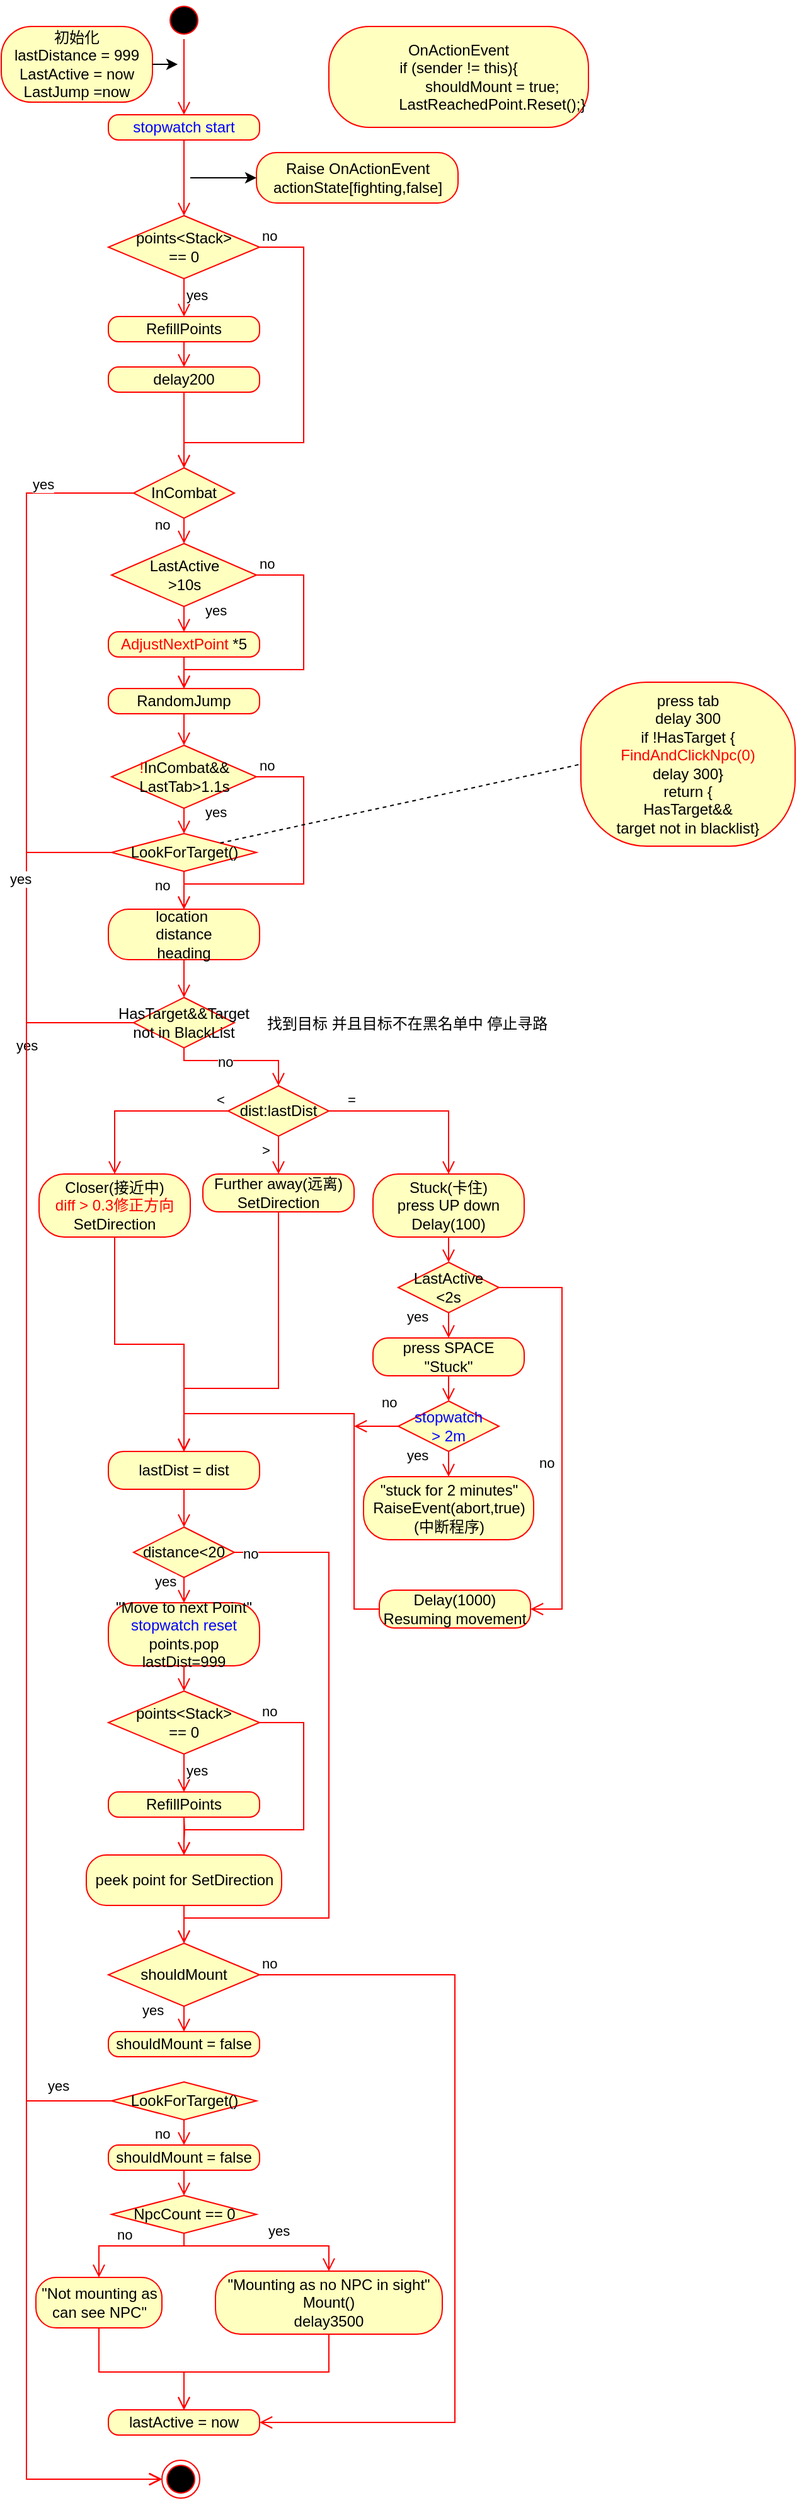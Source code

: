 <mxfile version="20.0.3" type="github">
  <diagram id="ruUxDeCmxzIVBXVWe9Fw" name="Page-1">
    <mxGraphModel dx="1422" dy="1931" grid="1" gridSize="10" guides="1" tooltips="1" connect="1" arrows="1" fold="1" page="1" pageScale="1" pageWidth="827" pageHeight="1169" math="0" shadow="0">
      <root>
        <mxCell id="0" />
        <mxCell id="1" parent="0" />
        <mxCell id="CKXDi1_KfP3rtoAK7Fg_-2" value="" style="ellipse;html=1;shape=startState;fillColor=#000000;strokeColor=#ff0000;" parent="1" vertex="1">
          <mxGeometry x="140" y="-140" width="30" height="30" as="geometry" />
        </mxCell>
        <mxCell id="CKXDi1_KfP3rtoAK7Fg_-3" value="" style="edgeStyle=orthogonalEdgeStyle;html=1;verticalAlign=bottom;endArrow=open;endSize=8;strokeColor=#ff0000;rounded=0;exitX=0.5;exitY=1;exitDx=0;exitDy=0;" parent="1" source="ZnrPJ7wRdeZ2f6bQmehd-1" edge="1">
          <mxGeometry relative="1" as="geometry">
            <mxPoint x="155" y="30" as="targetPoint" />
          </mxGeometry>
        </mxCell>
        <mxCell id="CKXDi1_KfP3rtoAK7Fg_-5" value="Raise&amp;nbsp;OnActionEvent&lt;br&gt;actionState[fighting,false]" style="rounded=1;whiteSpace=wrap;html=1;arcSize=40;fontColor=#000000;fillColor=#ffffc0;strokeColor=#ff0000;" parent="1" vertex="1">
          <mxGeometry x="212.5" y="-20" width="160" height="40" as="geometry" />
        </mxCell>
        <mxCell id="CKXDi1_KfP3rtoAK7Fg_-7" value="points&amp;lt;Stack&amp;gt; &lt;br&gt;== 0" style="rhombus;whiteSpace=wrap;html=1;fillColor=#ffffc0;strokeColor=#ff0000;" parent="1" vertex="1">
          <mxGeometry x="95" y="30" width="120" height="50" as="geometry" />
        </mxCell>
        <mxCell id="CKXDi1_KfP3rtoAK7Fg_-8" value="no" style="edgeStyle=orthogonalEdgeStyle;html=1;align=left;verticalAlign=bottom;endArrow=open;endSize=8;strokeColor=#ff0000;rounded=0;entryX=0.5;entryY=0;entryDx=0;entryDy=0;" parent="1" source="CKXDi1_KfP3rtoAK7Fg_-7" target="CKXDi1_KfP3rtoAK7Fg_-20" edge="1">
          <mxGeometry x="-1" relative="1" as="geometry">
            <mxPoint x="300" y="140" as="targetPoint" />
            <Array as="points">
              <mxPoint x="250" y="55" />
              <mxPoint x="250" y="210" />
              <mxPoint x="155" y="210" />
            </Array>
          </mxGeometry>
        </mxCell>
        <mxCell id="CKXDi1_KfP3rtoAK7Fg_-9" value="yes" style="edgeStyle=orthogonalEdgeStyle;html=1;align=left;verticalAlign=top;endArrow=open;endSize=8;strokeColor=#ff0000;rounded=0;entryX=0.5;entryY=0;entryDx=0;entryDy=0;" parent="1" source="CKXDi1_KfP3rtoAK7Fg_-7" target="CKXDi1_KfP3rtoAK7Fg_-10" edge="1">
          <mxGeometry x="-1" relative="1" as="geometry">
            <mxPoint x="155" y="140" as="targetPoint" />
          </mxGeometry>
        </mxCell>
        <mxCell id="CKXDi1_KfP3rtoAK7Fg_-10" value="RefillPoints" style="rounded=1;whiteSpace=wrap;html=1;arcSize=40;fontColor=#000000;fillColor=#ffffc0;strokeColor=#ff0000;" parent="1" vertex="1">
          <mxGeometry x="95" y="110" width="120" height="20" as="geometry" />
        </mxCell>
        <mxCell id="CKXDi1_KfP3rtoAK7Fg_-15" value="" style="edgeStyle=orthogonalEdgeStyle;html=1;verticalAlign=bottom;endArrow=open;endSize=8;strokeColor=#ff0000;rounded=0;entryX=0.5;entryY=0;entryDx=0;entryDy=0;entryPerimeter=0;exitX=0.5;exitY=1;exitDx=0;exitDy=0;" parent="1" source="ZnrPJ7wRdeZ2f6bQmehd-5" target="CKXDi1_KfP3rtoAK7Fg_-20" edge="1">
          <mxGeometry relative="1" as="geometry">
            <mxPoint x="155" y="220" as="targetPoint" />
            <mxPoint x="155" y="200" as="sourcePoint" />
          </mxGeometry>
        </mxCell>
        <mxCell id="CKXDi1_KfP3rtoAK7Fg_-20" value="InCombat" style="rhombus;whiteSpace=wrap;html=1;fillColor=#ffffc0;strokeColor=#ff0000;" parent="1" vertex="1">
          <mxGeometry x="115" y="230" width="80" height="40" as="geometry" />
        </mxCell>
        <mxCell id="CKXDi1_KfP3rtoAK7Fg_-21" value="no" style="edgeStyle=orthogonalEdgeStyle;html=1;align=left;verticalAlign=bottom;endArrow=open;endSize=8;strokeColor=#ff0000;rounded=0;entryX=0.5;entryY=0;entryDx=0;entryDy=0;" parent="1" source="CKXDi1_KfP3rtoAK7Fg_-20" target="CKXDi1_KfP3rtoAK7Fg_-24" edge="1">
          <mxGeometry x="0.333" y="-25" relative="1" as="geometry">
            <mxPoint x="290" y="330" as="targetPoint" />
            <Array as="points" />
            <mxPoint as="offset" />
          </mxGeometry>
        </mxCell>
        <mxCell id="CKXDi1_KfP3rtoAK7Fg_-22" value="yes" style="edgeStyle=orthogonalEdgeStyle;html=1;align=left;verticalAlign=top;endArrow=open;endSize=8;strokeColor=#ff0000;rounded=0;exitX=0;exitY=0.5;exitDx=0;exitDy=0;" parent="1" source="CKXDi1_KfP3rtoAK7Fg_-20" target="CKXDi1_KfP3rtoAK7Fg_-23" edge="1">
          <mxGeometry x="-0.907" y="-20" relative="1" as="geometry">
            <mxPoint x="50" y="230" as="targetPoint" />
            <Array as="points">
              <mxPoint x="30" y="250" />
              <mxPoint x="30" y="1825" />
            </Array>
            <mxPoint as="offset" />
          </mxGeometry>
        </mxCell>
        <mxCell id="CKXDi1_KfP3rtoAK7Fg_-23" value="" style="ellipse;html=1;shape=endState;fillColor=#000000;strokeColor=#ff0000;" parent="1" vertex="1">
          <mxGeometry x="137.5" y="1810" width="30" height="30" as="geometry" />
        </mxCell>
        <mxCell id="CKXDi1_KfP3rtoAK7Fg_-24" value="LastActive&lt;br&gt;&amp;gt;10s" style="rhombus;whiteSpace=wrap;html=1;fillColor=#ffffc0;strokeColor=#ff0000;" parent="1" vertex="1">
          <mxGeometry x="97.5" y="290" width="115" height="50" as="geometry" />
        </mxCell>
        <mxCell id="CKXDi1_KfP3rtoAK7Fg_-27" value="&lt;font color=&quot;#ff0000&quot;&gt;AdjustNextPoint&lt;/font&gt; *5" style="rounded=1;whiteSpace=wrap;html=1;arcSize=40;fontColor=#000000;fillColor=#ffffc0;strokeColor=#ff0000;" parent="1" vertex="1">
          <mxGeometry x="95" y="360" width="120" height="20" as="geometry" />
        </mxCell>
        <mxCell id="CKXDi1_KfP3rtoAK7Fg_-29" value="RandomJump" style="rounded=1;whiteSpace=wrap;html=1;arcSize=40;fontColor=#000000;fillColor=#ffffc0;strokeColor=#ff0000;" parent="1" vertex="1">
          <mxGeometry x="95" y="405" width="120" height="20" as="geometry" />
        </mxCell>
        <mxCell id="CKXDi1_KfP3rtoAK7Fg_-30" value="" style="edgeStyle=orthogonalEdgeStyle;html=1;verticalAlign=bottom;endArrow=open;endSize=8;strokeColor=#ff0000;rounded=0;entryX=0.5;entryY=0;entryDx=0;entryDy=0;exitX=0.5;exitY=1;exitDx=0;exitDy=0;" parent="1" source="CKXDi1_KfP3rtoAK7Fg_-27" target="CKXDi1_KfP3rtoAK7Fg_-29" edge="1">
          <mxGeometry relative="1" as="geometry">
            <mxPoint x="165" y="370" as="targetPoint" />
            <mxPoint x="165" y="350" as="sourcePoint" />
          </mxGeometry>
        </mxCell>
        <mxCell id="CKXDi1_KfP3rtoAK7Fg_-31" value="&lt;font color=&quot;#ff0000&quot;&gt;!&lt;/font&gt;InCombat&amp;amp;&amp;amp;&lt;br&gt;LastTab&amp;gt;1.1s" style="rhombus;whiteSpace=wrap;html=1;fillColor=#ffffc0;strokeColor=#ff0000;" parent="1" vertex="1">
          <mxGeometry x="97.5" y="450" width="115" height="50" as="geometry" />
        </mxCell>
        <mxCell id="CKXDi1_KfP3rtoAK7Fg_-33" value="" style="edgeStyle=orthogonalEdgeStyle;html=1;verticalAlign=bottom;endArrow=open;endSize=8;strokeColor=#ff0000;rounded=0;entryX=0.5;entryY=0;entryDx=0;entryDy=0;exitX=0.5;exitY=1;exitDx=0;exitDy=0;" parent="1" source="CKXDi1_KfP3rtoAK7Fg_-29" target="CKXDi1_KfP3rtoAK7Fg_-31" edge="1">
          <mxGeometry relative="1" as="geometry">
            <mxPoint x="165" y="415" as="targetPoint" />
            <mxPoint x="165" y="390" as="sourcePoint" />
          </mxGeometry>
        </mxCell>
        <mxCell id="CKXDi1_KfP3rtoAK7Fg_-35" value="HasTarget&amp;amp;&amp;amp;Target not in BlackList" style="rhombus;whiteSpace=wrap;html=1;fillColor=#ffffc0;strokeColor=#ff0000;" parent="1" vertex="1">
          <mxGeometry x="115" y="650" width="80" height="40" as="geometry" />
        </mxCell>
        <mxCell id="CKXDi1_KfP3rtoAK7Fg_-36" value="yes" style="edgeStyle=orthogonalEdgeStyle;html=1;align=left;verticalAlign=top;endArrow=open;endSize=8;strokeColor=#ff0000;rounded=0;exitX=0;exitY=0.5;exitDx=0;exitDy=0;entryX=0;entryY=0.5;entryDx=0;entryDy=0;" parent="1" source="CKXDi1_KfP3rtoAK7Fg_-35" target="CKXDi1_KfP3rtoAK7Fg_-23" edge="1">
          <mxGeometry x="-0.867" y="-10" relative="1" as="geometry">
            <mxPoint x="140" y="805" as="targetPoint" />
            <mxPoint x="125" y="250" as="sourcePoint" />
            <Array as="points">
              <mxPoint x="30" y="670" />
              <mxPoint x="30" y="1825" />
            </Array>
            <mxPoint as="offset" />
          </mxGeometry>
        </mxCell>
        <mxCell id="CKXDi1_KfP3rtoAK7Fg_-37" value="no" style="edgeStyle=orthogonalEdgeStyle;html=1;align=left;verticalAlign=bottom;endArrow=open;endSize=8;strokeColor=#ff0000;rounded=0;exitX=0.5;exitY=1;exitDx=0;exitDy=0;entryX=0.5;entryY=0;entryDx=0;entryDy=0;" parent="1" source="CKXDi1_KfP3rtoAK7Fg_-35" target="CKXDi1_KfP3rtoAK7Fg_-47" edge="1">
          <mxGeometry x="-0.333" y="-10" relative="1" as="geometry">
            <mxPoint x="230" y="710" as="targetPoint" />
            <mxPoint x="225" y="135" as="sourcePoint" />
            <Array as="points">
              <mxPoint x="155" y="700" />
              <mxPoint x="230" y="700" />
            </Array>
            <mxPoint as="offset" />
          </mxGeometry>
        </mxCell>
        <mxCell id="CKXDi1_KfP3rtoAK7Fg_-38" value="location&amp;nbsp;&lt;br&gt;distance&lt;br&gt;heading" style="rounded=1;whiteSpace=wrap;html=1;arcSize=40;fontColor=#000000;fillColor=#ffffc0;strokeColor=#ff0000;" parent="1" vertex="1">
          <mxGeometry x="95" y="580" width="120" height="40" as="geometry" />
        </mxCell>
        <mxCell id="CKXDi1_KfP3rtoAK7Fg_-40" value="" style="edgeStyle=orthogonalEdgeStyle;html=1;verticalAlign=bottom;endArrow=open;endSize=8;strokeColor=#ff0000;rounded=0;entryX=0.5;entryY=0;entryDx=0;entryDy=0;exitX=0.5;exitY=1;exitDx=0;exitDy=0;" parent="1" source="CKXDi1_KfP3rtoAK7Fg_-38" target="CKXDi1_KfP3rtoAK7Fg_-35" edge="1">
          <mxGeometry relative="1" as="geometry">
            <mxPoint x="175" y="540" as="targetPoint" />
            <mxPoint x="175" y="520" as="sourcePoint" />
          </mxGeometry>
        </mxCell>
        <mxCell id="CKXDi1_KfP3rtoAK7Fg_-41" value="" style="endArrow=classic;html=1;rounded=0;entryX=0;entryY=0.5;entryDx=0;entryDy=0;" parent="1" target="CKXDi1_KfP3rtoAK7Fg_-5" edge="1">
          <mxGeometry width="50" height="50" relative="1" as="geometry">
            <mxPoint x="160" as="sourcePoint" />
            <mxPoint x="560" y="100" as="targetPoint" />
            <Array as="points">
              <mxPoint x="170" />
            </Array>
          </mxGeometry>
        </mxCell>
        <mxCell id="CKXDi1_KfP3rtoAK7Fg_-42" value="初始化&lt;br&gt;lastDistance = 999&lt;br&gt;LastActive = now&lt;br&gt;LastJump =now" style="rounded=1;whiteSpace=wrap;html=1;arcSize=40;fontColor=#000000;fillColor=#ffffc0;strokeColor=#ff0000;" parent="1" vertex="1">
          <mxGeometry x="10" y="-120" width="120" height="60" as="geometry" />
        </mxCell>
        <mxCell id="CKXDi1_KfP3rtoAK7Fg_-43" value="" style="endArrow=classic;html=1;rounded=0;exitX=1;exitY=0.5;exitDx=0;exitDy=0;" parent="1" source="CKXDi1_KfP3rtoAK7Fg_-42" edge="1">
          <mxGeometry width="50" height="50" relative="1" as="geometry">
            <mxPoint x="170" as="sourcePoint" />
            <mxPoint x="150" y="-90" as="targetPoint" />
          </mxGeometry>
        </mxCell>
        <mxCell id="CKXDi1_KfP3rtoAK7Fg_-44" value="Further away(远离)&lt;br&gt;SetDirection" style="rounded=1;whiteSpace=wrap;html=1;arcSize=40;fontColor=#000000;fillColor=#ffffc0;strokeColor=#ff0000;" parent="1" vertex="1">
          <mxGeometry x="170" y="790" width="120" height="30" as="geometry" />
        </mxCell>
        <mxCell id="CKXDi1_KfP3rtoAK7Fg_-47" value="dist:lastDist" style="rhombus;whiteSpace=wrap;html=1;fillColor=#ffffc0;strokeColor=#ff0000;" parent="1" vertex="1">
          <mxGeometry x="190" y="720" width="80" height="40" as="geometry" />
        </mxCell>
        <mxCell id="CKXDi1_KfP3rtoAK7Fg_-48" value="&amp;gt;" style="edgeStyle=orthogonalEdgeStyle;html=1;align=left;verticalAlign=bottom;endArrow=open;endSize=8;strokeColor=#ff0000;rounded=0;exitX=0.5;exitY=1;exitDx=0;exitDy=0;" parent="1" source="CKXDi1_KfP3rtoAK7Fg_-47" edge="1">
          <mxGeometry x="0.333" y="-15" relative="1" as="geometry">
            <mxPoint x="230" y="790" as="targetPoint" />
            <mxPoint x="240" y="700" as="sourcePoint" />
            <Array as="points">
              <mxPoint x="230" y="790" />
              <mxPoint x="230" y="790" />
            </Array>
            <mxPoint as="offset" />
          </mxGeometry>
        </mxCell>
        <mxCell id="CKXDi1_KfP3rtoAK7Fg_-49" value="=" style="edgeStyle=orthogonalEdgeStyle;html=1;align=left;verticalAlign=bottom;endArrow=open;endSize=8;strokeColor=#ff0000;rounded=0;exitX=1;exitY=0.5;exitDx=0;exitDy=0;entryX=0.5;entryY=0;entryDx=0;entryDy=0;" parent="1" source="CKXDi1_KfP3rtoAK7Fg_-47" target="CKXDi1_KfP3rtoAK7Fg_-51" edge="1">
          <mxGeometry x="-0.818" relative="1" as="geometry">
            <mxPoint x="315" y="840" as="targetPoint" />
            <mxPoint x="240" y="770" as="sourcePoint" />
            <Array as="points">
              <mxPoint x="365" y="740" />
            </Array>
            <mxPoint as="offset" />
          </mxGeometry>
        </mxCell>
        <mxCell id="CKXDi1_KfP3rtoAK7Fg_-51" value="Stuck(卡住)&lt;br&gt;press UP down&lt;br&gt;Delay(100)" style="rounded=1;whiteSpace=wrap;html=1;arcSize=40;fontColor=#000000;fillColor=#ffffc0;strokeColor=#ff0000;" parent="1" vertex="1">
          <mxGeometry x="305" y="790" width="120" height="50" as="geometry" />
        </mxCell>
        <mxCell id="CKXDi1_KfP3rtoAK7Fg_-52" value="LastActive&lt;br&gt;&amp;lt;2s" style="rhombus;whiteSpace=wrap;html=1;fillColor=#ffffc0;strokeColor=#ff0000;" parent="1" vertex="1">
          <mxGeometry x="325" y="860" width="80" height="40" as="geometry" />
        </mxCell>
        <mxCell id="CKXDi1_KfP3rtoAK7Fg_-54" value="yes" style="edgeStyle=orthogonalEdgeStyle;html=1;align=left;verticalAlign=top;endArrow=open;endSize=8;strokeColor=#ff0000;rounded=0;exitX=0.5;exitY=1;exitDx=0;exitDy=0;entryX=0.5;entryY=0;entryDx=0;entryDy=0;" parent="1" source="CKXDi1_KfP3rtoAK7Fg_-52" target="CKXDi1_KfP3rtoAK7Fg_-55" edge="1">
          <mxGeometry x="-1" y="-36" relative="1" as="geometry">
            <mxPoint x="225" y="1065" as="targetPoint" />
            <mxPoint x="200" y="680" as="sourcePoint" />
            <Array as="points" />
            <mxPoint x="1" y="-10" as="offset" />
          </mxGeometry>
        </mxCell>
        <mxCell id="CKXDi1_KfP3rtoAK7Fg_-55" value="press SPACE&lt;br&gt;&quot;Stuck&quot;" style="rounded=1;whiteSpace=wrap;html=1;arcSize=40;fontColor=#000000;fillColor=#ffffc0;strokeColor=#ff0000;" parent="1" vertex="1">
          <mxGeometry x="305" y="920" width="120" height="30" as="geometry" />
        </mxCell>
        <mxCell id="CKXDi1_KfP3rtoAK7Fg_-57" value="Delay(1000)&lt;br&gt;Resuming movement" style="rounded=1;whiteSpace=wrap;html=1;arcSize=40;fontColor=#000000;fillColor=#ffffc0;strokeColor=#ff0000;" parent="1" vertex="1">
          <mxGeometry x="310" y="1120" width="120" height="30" as="geometry" />
        </mxCell>
        <mxCell id="CKXDi1_KfP3rtoAK7Fg_-58" value="no" style="edgeStyle=orthogonalEdgeStyle;html=1;align=left;verticalAlign=bottom;endArrow=open;endSize=8;strokeColor=#ff0000;rounded=0;entryX=1;entryY=0.5;entryDx=0;entryDy=0;exitX=1;exitY=0.5;exitDx=0;exitDy=0;" parent="1" source="CKXDi1_KfP3rtoAK7Fg_-52" target="CKXDi1_KfP3rtoAK7Fg_-57" edge="1">
          <mxGeometry x="0.198" y="-20" relative="1" as="geometry">
            <mxPoint x="455" y="970" as="targetPoint" />
            <mxPoint x="410" y="880" as="sourcePoint" />
            <Array as="points">
              <mxPoint x="455" y="880" />
              <mxPoint x="455" y="1135" />
            </Array>
            <mxPoint as="offset" />
          </mxGeometry>
        </mxCell>
        <mxCell id="CKXDi1_KfP3rtoAK7Fg_-59" value="&amp;lt;" style="edgeStyle=orthogonalEdgeStyle;html=1;align=left;verticalAlign=bottom;endArrow=open;endSize=8;strokeColor=#ff0000;rounded=0;exitX=0;exitY=0.5;exitDx=0;exitDy=0;entryX=0.5;entryY=0;entryDx=0;entryDy=0;" parent="1" source="CKXDi1_KfP3rtoAK7Fg_-47" target="CKXDi1_KfP3rtoAK7Fg_-60" edge="1">
          <mxGeometry x="-0.844" relative="1" as="geometry">
            <mxPoint x="120" y="780" as="targetPoint" />
            <mxPoint x="280" y="750" as="sourcePoint" />
            <Array as="points">
              <mxPoint x="100" y="740" />
            </Array>
            <mxPoint as="offset" />
          </mxGeometry>
        </mxCell>
        <mxCell id="CKXDi1_KfP3rtoAK7Fg_-60" value="Closer(接近中)&lt;br&gt;&lt;font color=&quot;#ff0000&quot;&gt;diff &amp;gt; 0.3修正方向&lt;/font&gt;&lt;br&gt;SetDirection" style="rounded=1;whiteSpace=wrap;html=1;arcSize=40;fontColor=#000000;fillColor=#ffffc0;strokeColor=#ff0000;" parent="1" vertex="1">
          <mxGeometry x="40" y="790" width="120" height="50" as="geometry" />
        </mxCell>
        <mxCell id="CKXDi1_KfP3rtoAK7Fg_-61" value="lastDist =&amp;nbsp;dist" style="rounded=1;whiteSpace=wrap;html=1;arcSize=40;fontColor=#000000;fillColor=#ffffc0;strokeColor=#ff0000;" parent="1" vertex="1">
          <mxGeometry x="95" y="1010" width="120" height="30" as="geometry" />
        </mxCell>
        <mxCell id="CKXDi1_KfP3rtoAK7Fg_-64" value="" style="edgeStyle=orthogonalEdgeStyle;html=1;verticalAlign=bottom;endArrow=open;endSize=8;strokeColor=#ff0000;rounded=0;fontColor=#FF0000;exitX=0.5;exitY=1;exitDx=0;exitDy=0;entryX=0.5;entryY=0;entryDx=0;entryDy=0;" parent="1" source="CKXDi1_KfP3rtoAK7Fg_-60" target="CKXDi1_KfP3rtoAK7Fg_-61" edge="1">
          <mxGeometry relative="1" as="geometry">
            <mxPoint x="340" y="1140" as="targetPoint" />
            <mxPoint x="340" y="1070" as="sourcePoint" />
          </mxGeometry>
        </mxCell>
        <mxCell id="CKXDi1_KfP3rtoAK7Fg_-65" value="" style="edgeStyle=orthogonalEdgeStyle;html=1;verticalAlign=bottom;endArrow=open;endSize=8;strokeColor=#ff0000;rounded=0;fontColor=#FF0000;exitX=0.5;exitY=1;exitDx=0;exitDy=0;entryX=0.5;entryY=0;entryDx=0;entryDy=0;" parent="1" source="CKXDi1_KfP3rtoAK7Fg_-44" target="CKXDi1_KfP3rtoAK7Fg_-61" edge="1">
          <mxGeometry relative="1" as="geometry">
            <mxPoint x="350" y="1150" as="targetPoint" />
            <mxPoint x="350" y="1080" as="sourcePoint" />
            <Array as="points">
              <mxPoint x="230" y="960" />
              <mxPoint x="155" y="960" />
            </Array>
          </mxGeometry>
        </mxCell>
        <mxCell id="CKXDi1_KfP3rtoAK7Fg_-66" value="" style="edgeStyle=orthogonalEdgeStyle;html=1;verticalAlign=bottom;endArrow=open;endSize=8;strokeColor=#ff0000;rounded=0;fontColor=#FF0000;exitX=0;exitY=0.5;exitDx=0;exitDy=0;" parent="1" source="CKXDi1_KfP3rtoAK7Fg_-57" target="CKXDi1_KfP3rtoAK7Fg_-61" edge="1">
          <mxGeometry relative="1" as="geometry">
            <mxPoint x="170" y="980" as="targetPoint" />
            <mxPoint x="360" y="1090" as="sourcePoint" />
            <Array as="points">
              <mxPoint x="290" y="1135" />
              <mxPoint x="290" y="980" />
              <mxPoint x="155" y="980" />
            </Array>
          </mxGeometry>
        </mxCell>
        <mxCell id="CKXDi1_KfP3rtoAK7Fg_-68" value="&quot;Move to next Point&quot;&lt;br&gt;&lt;font color=&quot;#0000ff&quot;&gt;stopwatch reset&lt;/font&gt;&lt;br&gt;points.pop&lt;br&gt;lastDist=999" style="rounded=1;whiteSpace=wrap;html=1;arcSize=40;fontColor=#000000;fillColor=#ffffc0;strokeColor=#ff0000;" parent="1" vertex="1">
          <mxGeometry x="95" y="1130" width="120" height="50" as="geometry" />
        </mxCell>
        <mxCell id="HTAWQPIuiPFo6x15-_HH-1" value="distance&amp;lt;20" style="rhombus;whiteSpace=wrap;html=1;fillColor=#ffffc0;strokeColor=#ff0000;" parent="1" vertex="1">
          <mxGeometry x="115" y="1070" width="80" height="40" as="geometry" />
        </mxCell>
        <mxCell id="HTAWQPIuiPFo6x15-_HH-3" value="yes" style="edgeStyle=orthogonalEdgeStyle;html=1;align=left;verticalAlign=top;endArrow=open;endSize=8;strokeColor=#ff0000;rounded=0;exitX=0.5;exitY=1;exitDx=0;exitDy=0;entryX=0.5;entryY=0;entryDx=0;entryDy=0;" parent="1" source="HTAWQPIuiPFo6x15-_HH-1" target="CKXDi1_KfP3rtoAK7Fg_-68" edge="1">
          <mxGeometry x="-1" y="-27" relative="1" as="geometry">
            <mxPoint x="152.5" y="1335" as="targetPoint" />
            <mxPoint x="125" y="680" as="sourcePoint" />
            <Array as="points">
              <mxPoint x="155" y="1120" />
              <mxPoint x="155" y="1120" />
            </Array>
            <mxPoint x="2" y="-10" as="offset" />
          </mxGeometry>
        </mxCell>
        <mxCell id="HTAWQPIuiPFo6x15-_HH-4" value="" style="edgeStyle=orthogonalEdgeStyle;html=1;verticalAlign=bottom;endArrow=open;endSize=8;strokeColor=#ff0000;rounded=0;fontColor=#FF0000;exitX=0.5;exitY=1;exitDx=0;exitDy=0;entryX=0.5;entryY=0;entryDx=0;entryDy=0;" parent="1" source="CKXDi1_KfP3rtoAK7Fg_-61" target="HTAWQPIuiPFo6x15-_HH-1" edge="1">
          <mxGeometry relative="1" as="geometry">
            <mxPoint x="165" y="1020" as="targetPoint" />
            <mxPoint x="240" y="830" as="sourcePoint" />
            <Array as="points">
              <mxPoint x="155" y="1060" />
              <mxPoint x="155" y="1060" />
            </Array>
          </mxGeometry>
        </mxCell>
        <mxCell id="HTAWQPIuiPFo6x15-_HH-5" value="no" style="edgeStyle=orthogonalEdgeStyle;html=1;align=left;verticalAlign=bottom;endArrow=open;endSize=8;strokeColor=#ff0000;rounded=0;exitX=1;exitY=0.5;exitDx=0;exitDy=0;entryX=0.5;entryY=0;entryDx=0;entryDy=0;" parent="1" source="HTAWQPIuiPFo6x15-_HH-1" target="ZnrPJ7wRdeZ2f6bQmehd-26" edge="1">
          <mxGeometry x="-0.982" y="-10" relative="1" as="geometry">
            <mxPoint x="220" y="1330" as="targetPoint" />
            <mxPoint x="409" y="894" as="sourcePoint" />
            <Array as="points">
              <mxPoint x="270" y="1090" />
              <mxPoint x="270" y="1380" />
              <mxPoint x="155" y="1380" />
            </Array>
            <mxPoint as="offset" />
          </mxGeometry>
        </mxCell>
        <mxCell id="HTAWQPIuiPFo6x15-_HH-6" value="points&amp;lt;Stack&amp;gt; &lt;br&gt;== 0" style="rhombus;whiteSpace=wrap;html=1;fillColor=#ffffc0;strokeColor=#ff0000;" parent="1" vertex="1">
          <mxGeometry x="95" y="1200" width="120" height="50" as="geometry" />
        </mxCell>
        <mxCell id="HTAWQPIuiPFo6x15-_HH-7" value="no" style="edgeStyle=orthogonalEdgeStyle;html=1;align=left;verticalAlign=bottom;endArrow=open;endSize=8;strokeColor=#ff0000;rounded=0;startArrow=none;exitX=1;exitY=0.5;exitDx=0;exitDy=0;" parent="1" source="HTAWQPIuiPFo6x15-_HH-6" edge="1">
          <mxGeometry x="-1" relative="1" as="geometry">
            <mxPoint x="155" y="1330" as="targetPoint" />
            <Array as="points">
              <mxPoint x="250" y="1225" />
              <mxPoint x="250" y="1310" />
            </Array>
            <mxPoint x="220" y="1220" as="sourcePoint" />
          </mxGeometry>
        </mxCell>
        <mxCell id="HTAWQPIuiPFo6x15-_HH-8" value="yes" style="edgeStyle=orthogonalEdgeStyle;html=1;align=left;verticalAlign=top;endArrow=open;endSize=8;strokeColor=#ff0000;rounded=0;entryX=0.5;entryY=0;entryDx=0;entryDy=0;" parent="1" source="HTAWQPIuiPFo6x15-_HH-6" target="HTAWQPIuiPFo6x15-_HH-9" edge="1">
          <mxGeometry x="-1" relative="1" as="geometry">
            <mxPoint x="157.5" y="1310" as="targetPoint" />
          </mxGeometry>
        </mxCell>
        <mxCell id="HTAWQPIuiPFo6x15-_HH-9" value="RefillPoints" style="rounded=1;whiteSpace=wrap;html=1;arcSize=40;fontColor=#000000;fillColor=#ffffc0;strokeColor=#ff0000;" parent="1" vertex="1">
          <mxGeometry x="95" y="1280" width="120" height="20" as="geometry" />
        </mxCell>
        <mxCell id="HTAWQPIuiPFo6x15-_HH-10" value="" style="edgeStyle=orthogonalEdgeStyle;html=1;verticalAlign=bottom;endArrow=open;endSize=8;strokeColor=#ff0000;rounded=0;fontColor=#FF0000;exitX=0.5;exitY=1;exitDx=0;exitDy=0;entryX=0.5;entryY=0;entryDx=0;entryDy=0;" parent="1" source="CKXDi1_KfP3rtoAK7Fg_-68" target="HTAWQPIuiPFo6x15-_HH-6" edge="1">
          <mxGeometry relative="1" as="geometry">
            <mxPoint x="154.5" y="1210" as="targetPoint" />
            <mxPoint x="154.5" y="1180" as="sourcePoint" />
            <Array as="points">
              <mxPoint x="155" y="1200" />
              <mxPoint x="155" y="1200" />
            </Array>
          </mxGeometry>
        </mxCell>
        <mxCell id="HTAWQPIuiPFo6x15-_HH-11" value="lastActive = now" style="rounded=1;whiteSpace=wrap;html=1;arcSize=40;fontColor=#000000;fillColor=#ffffc0;strokeColor=#ff0000;" parent="1" vertex="1">
          <mxGeometry x="95" y="1770" width="120" height="20" as="geometry" />
        </mxCell>
        <mxCell id="HTAWQPIuiPFo6x15-_HH-13" value="peek point for SetDirection" style="rounded=1;whiteSpace=wrap;html=1;arcSize=40;fontColor=#000000;fillColor=#ffffc0;strokeColor=#ff0000;" parent="1" vertex="1">
          <mxGeometry x="77.5" y="1330" width="155" height="40" as="geometry" />
        </mxCell>
        <mxCell id="u_6vggPgkST0EcEu8lMY-1" value="找到目标 并且目标不在黑名单中 停止寻路" style="text;strokeColor=none;fillColor=none;align=left;verticalAlign=top;spacingLeft=4;spacingRight=4;overflow=hidden;rotatable=0;points=[[0,0.5],[1,0.5]];portConstraint=eastwest;" parent="1" vertex="1">
          <mxGeometry x="215" y="657" width="235" height="26" as="geometry" />
        </mxCell>
        <mxCell id="ZnrPJ7wRdeZ2f6bQmehd-1" value="&lt;font color=&quot;#0000ff&quot;&gt;stopwatch start&lt;/font&gt;" style="rounded=1;whiteSpace=wrap;html=1;arcSize=40;fontColor=#000000;fillColor=#ffffc0;strokeColor=#ff0000;" parent="1" vertex="1">
          <mxGeometry x="95" y="-50" width="120" height="20" as="geometry" />
        </mxCell>
        <mxCell id="ZnrPJ7wRdeZ2f6bQmehd-2" value="" style="edgeStyle=orthogonalEdgeStyle;html=1;verticalAlign=bottom;endArrow=open;endSize=8;strokeColor=#ff0000;rounded=0;exitX=0.5;exitY=1;exitDx=0;exitDy=0;entryX=0.5;entryY=0;entryDx=0;entryDy=0;" parent="1" source="CKXDi1_KfP3rtoAK7Fg_-2" target="ZnrPJ7wRdeZ2f6bQmehd-1" edge="1">
          <mxGeometry relative="1" as="geometry">
            <mxPoint x="155" y="20" as="targetPoint" />
            <mxPoint x="165" y="50" as="sourcePoint" />
          </mxGeometry>
        </mxCell>
        <mxCell id="ZnrPJ7wRdeZ2f6bQmehd-3" value="yes" style="edgeStyle=orthogonalEdgeStyle;html=1;align=left;verticalAlign=top;endArrow=open;endSize=8;strokeColor=#ff0000;rounded=0;entryX=0.5;entryY=0;entryDx=0;entryDy=0;exitX=0.5;exitY=1;exitDx=0;exitDy=0;" parent="1" source="CKXDi1_KfP3rtoAK7Fg_-24" target="CKXDi1_KfP3rtoAK7Fg_-27" edge="1">
          <mxGeometry x="-1" y="18" relative="1" as="geometry">
            <mxPoint x="165" y="190" as="targetPoint" />
            <mxPoint x="340" y="260" as="sourcePoint" />
            <Array as="points" />
            <mxPoint x="-3" y="-10" as="offset" />
          </mxGeometry>
        </mxCell>
        <mxCell id="ZnrPJ7wRdeZ2f6bQmehd-4" value="no" style="edgeStyle=orthogonalEdgeStyle;html=1;align=left;verticalAlign=bottom;endArrow=open;endSize=8;strokeColor=#ff0000;rounded=0;exitX=1;exitY=0.5;exitDx=0;exitDy=0;entryX=0.5;entryY=0;entryDx=0;entryDy=0;" parent="1" source="CKXDi1_KfP3rtoAK7Fg_-24" target="CKXDi1_KfP3rtoAK7Fg_-29" edge="1">
          <mxGeometry x="-1" relative="1" as="geometry">
            <mxPoint x="155" y="400" as="targetPoint" />
            <Array as="points">
              <mxPoint x="250" y="315" />
              <mxPoint x="250" y="390" />
              <mxPoint x="155" y="390" />
            </Array>
            <mxPoint x="225" y="135" as="sourcePoint" />
          </mxGeometry>
        </mxCell>
        <mxCell id="ZnrPJ7wRdeZ2f6bQmehd-5" value="delay200" style="rounded=1;whiteSpace=wrap;html=1;arcSize=40;fontColor=#000000;fillColor=#ffffc0;strokeColor=#ff0000;" parent="1" vertex="1">
          <mxGeometry x="95" y="150" width="120" height="20" as="geometry" />
        </mxCell>
        <mxCell id="ZnrPJ7wRdeZ2f6bQmehd-6" value="" style="edgeStyle=orthogonalEdgeStyle;html=1;verticalAlign=bottom;endArrow=open;endSize=8;strokeColor=#ff0000;rounded=0;exitX=0.5;exitY=1;exitDx=0;exitDy=0;" parent="1" source="CKXDi1_KfP3rtoAK7Fg_-10" edge="1">
          <mxGeometry relative="1" as="geometry">
            <mxPoint x="155" y="150" as="targetPoint" />
            <mxPoint x="165" y="180" as="sourcePoint" />
          </mxGeometry>
        </mxCell>
        <mxCell id="ZnrPJ7wRdeZ2f6bQmehd-7" value="yes" style="edgeStyle=orthogonalEdgeStyle;html=1;align=left;verticalAlign=top;endArrow=open;endSize=8;strokeColor=#ff0000;rounded=0;entryX=0.5;entryY=0;entryDx=0;entryDy=0;exitX=0.5;exitY=1;exitDx=0;exitDy=0;" parent="1" source="CKXDi1_KfP3rtoAK7Fg_-31" edge="1">
          <mxGeometry x="-1" y="18" relative="1" as="geometry">
            <mxPoint x="155" y="520" as="targetPoint" />
            <mxPoint x="165" y="350" as="sourcePoint" />
            <Array as="points" />
            <mxPoint x="-3" y="-10" as="offset" />
          </mxGeometry>
        </mxCell>
        <mxCell id="ZnrPJ7wRdeZ2f6bQmehd-8" value="no" style="edgeStyle=orthogonalEdgeStyle;html=1;align=left;verticalAlign=bottom;endArrow=open;endSize=8;strokeColor=#ff0000;rounded=0;exitX=1;exitY=0.5;exitDx=0;exitDy=0;entryX=0.5;entryY=0;entryDx=0;entryDy=0;" parent="1" source="CKXDi1_KfP3rtoAK7Fg_-31" target="CKXDi1_KfP3rtoAK7Fg_-38" edge="1">
          <mxGeometry x="-1" relative="1" as="geometry">
            <mxPoint x="165" y="415" as="targetPoint" />
            <Array as="points">
              <mxPoint x="250" y="475" />
              <mxPoint x="250" y="560" />
              <mxPoint x="155" y="560" />
            </Array>
            <mxPoint x="222.5" y="325" as="sourcePoint" />
          </mxGeometry>
        </mxCell>
        <mxCell id="ZnrPJ7wRdeZ2f6bQmehd-9" value="press tab&lt;br&gt;delay 300&lt;br&gt;if !HasTarget {&lt;br&gt;&lt;font color=&quot;#ff0000&quot;&gt;FindAndClickNpc(0)&lt;/font&gt;&lt;br&gt;delay 300}&lt;br&gt;return {&lt;br&gt;HasTarget&amp;amp;&amp;amp;&lt;br&gt;target not in blacklist}" style="rounded=1;whiteSpace=wrap;html=1;arcSize=40;fontColor=#000000;fillColor=#ffffc0;strokeColor=#ff0000;" parent="1" vertex="1">
          <mxGeometry x="470" y="400" width="170" height="130" as="geometry" />
        </mxCell>
        <mxCell id="ZnrPJ7wRdeZ2f6bQmehd-10" value="LookForTarget()" style="rhombus;whiteSpace=wrap;html=1;fillColor=#ffffc0;strokeColor=#ff0000;" parent="1" vertex="1">
          <mxGeometry x="97.5" y="520" width="115" height="30" as="geometry" />
        </mxCell>
        <mxCell id="ZnrPJ7wRdeZ2f6bQmehd-12" value="" style="endArrow=none;dashed=1;html=1;rounded=0;fontColor=#FF0000;exitX=1;exitY=0;exitDx=0;exitDy=0;entryX=0;entryY=0.5;entryDx=0;entryDy=0;" parent="1" source="ZnrPJ7wRdeZ2f6bQmehd-10" target="ZnrPJ7wRdeZ2f6bQmehd-9" edge="1">
          <mxGeometry width="50" height="50" relative="1" as="geometry">
            <mxPoint x="400" y="600" as="sourcePoint" />
            <mxPoint x="450" y="550" as="targetPoint" />
          </mxGeometry>
        </mxCell>
        <mxCell id="ZnrPJ7wRdeZ2f6bQmehd-13" value="yes" style="edgeStyle=orthogonalEdgeStyle;html=1;align=left;verticalAlign=top;endArrow=open;endSize=8;strokeColor=#ff0000;rounded=0;entryX=0;entryY=0.5;entryDx=0;entryDy=0;exitX=0;exitY=0.5;exitDx=0;exitDy=0;" parent="1" source="ZnrPJ7wRdeZ2f6bQmehd-10" target="CKXDi1_KfP3rtoAK7Fg_-23" edge="1">
          <mxGeometry x="-0.897" y="-15" relative="1" as="geometry">
            <mxPoint x="165" y="530" as="targetPoint" />
            <mxPoint x="165" y="510" as="sourcePoint" />
            <Array as="points">
              <mxPoint x="30" y="535" />
              <mxPoint x="30" y="1825" />
            </Array>
            <mxPoint as="offset" />
          </mxGeometry>
        </mxCell>
        <mxCell id="ZnrPJ7wRdeZ2f6bQmehd-14" value="no" style="edgeStyle=orthogonalEdgeStyle;html=1;align=left;verticalAlign=bottom;endArrow=open;endSize=8;strokeColor=#ff0000;rounded=0;exitX=0.5;exitY=1;exitDx=0;exitDy=0;entryX=0.5;entryY=0;entryDx=0;entryDy=0;" parent="1" source="ZnrPJ7wRdeZ2f6bQmehd-10" target="CKXDi1_KfP3rtoAK7Fg_-38" edge="1">
          <mxGeometry x="0.333" y="-25" relative="1" as="geometry">
            <mxPoint x="165" y="590" as="targetPoint" />
            <Array as="points">
              <mxPoint x="155" y="570" />
              <mxPoint x="155" y="570" />
            </Array>
            <mxPoint x="222.5" y="485" as="sourcePoint" />
            <mxPoint as="offset" />
          </mxGeometry>
        </mxCell>
        <mxCell id="ZnrPJ7wRdeZ2f6bQmehd-15" value="&lt;font color=&quot;#0000ff&quot;&gt;stopwatch &lt;br&gt;&amp;gt; 2m&lt;/font&gt;" style="rhombus;whiteSpace=wrap;html=1;fillColor=#ffffc0;strokeColor=#ff0000;" parent="1" vertex="1">
          <mxGeometry x="325" y="970" width="80" height="40" as="geometry" />
        </mxCell>
        <mxCell id="ZnrPJ7wRdeZ2f6bQmehd-17" value="" style="edgeStyle=orthogonalEdgeStyle;html=1;verticalAlign=bottom;endArrow=open;endSize=8;strokeColor=#ff0000;rounded=0;exitX=0.5;exitY=1;exitDx=0;exitDy=0;entryX=0.5;entryY=0;entryDx=0;entryDy=0;" parent="1" source="CKXDi1_KfP3rtoAK7Fg_-55" target="ZnrPJ7wRdeZ2f6bQmehd-15" edge="1">
          <mxGeometry relative="1" as="geometry">
            <mxPoint x="375" y="930" as="targetPoint" />
            <mxPoint x="375" y="910" as="sourcePoint" />
            <Array as="points" />
          </mxGeometry>
        </mxCell>
        <mxCell id="ZnrPJ7wRdeZ2f6bQmehd-18" value="" style="edgeStyle=orthogonalEdgeStyle;html=1;verticalAlign=bottom;endArrow=open;endSize=8;strokeColor=#ff0000;rounded=0;exitX=0.5;exitY=1;exitDx=0;exitDy=0;entryX=0.5;entryY=0;entryDx=0;entryDy=0;" parent="1" source="CKXDi1_KfP3rtoAK7Fg_-51" target="CKXDi1_KfP3rtoAK7Fg_-52" edge="1">
          <mxGeometry relative="1" as="geometry">
            <mxPoint x="375" y="980" as="targetPoint" />
            <mxPoint x="375" y="960" as="sourcePoint" />
            <Array as="points" />
          </mxGeometry>
        </mxCell>
        <mxCell id="ZnrPJ7wRdeZ2f6bQmehd-19" value="&quot;stuck for 2 minutes&quot;&lt;br&gt;RaiseEvent(abort,true)&lt;br&gt;(中断程序)" style="rounded=1;whiteSpace=wrap;html=1;arcSize=40;fontColor=#000000;fillColor=#ffffc0;strokeColor=#ff0000;" parent="1" vertex="1">
          <mxGeometry x="297.5" y="1030" width="135" height="50" as="geometry" />
        </mxCell>
        <mxCell id="ZnrPJ7wRdeZ2f6bQmehd-21" value="yes" style="edgeStyle=orthogonalEdgeStyle;html=1;align=left;verticalAlign=top;endArrow=open;endSize=8;strokeColor=#ff0000;rounded=0;exitX=0.5;exitY=1;exitDx=0;exitDy=0;entryX=0.5;entryY=0;entryDx=0;entryDy=0;" parent="1" source="ZnrPJ7wRdeZ2f6bQmehd-15" target="ZnrPJ7wRdeZ2f6bQmehd-19" edge="1">
          <mxGeometry x="-1" y="-36" relative="1" as="geometry">
            <mxPoint x="375" y="930" as="targetPoint" />
            <mxPoint x="375" y="910" as="sourcePoint" />
            <Array as="points" />
            <mxPoint x="1" y="-10" as="offset" />
          </mxGeometry>
        </mxCell>
        <mxCell id="ZnrPJ7wRdeZ2f6bQmehd-26" value="shouldMount" style="rhombus;whiteSpace=wrap;html=1;fillColor=#ffffc0;strokeColor=#ff0000;" parent="1" vertex="1">
          <mxGeometry x="95" y="1400" width="120" height="50" as="geometry" />
        </mxCell>
        <mxCell id="ZnrPJ7wRdeZ2f6bQmehd-27" value="LookForTarget()" style="rhombus;whiteSpace=wrap;html=1;fillColor=#ffffc0;strokeColor=#ff0000;" parent="1" vertex="1">
          <mxGeometry x="97.5" y="1510" width="115" height="30" as="geometry" />
        </mxCell>
        <mxCell id="ZnrPJ7wRdeZ2f6bQmehd-28" value="yes" style="edgeStyle=orthogonalEdgeStyle;html=1;align=left;verticalAlign=top;endArrow=open;endSize=8;strokeColor=#ff0000;rounded=0;exitX=0;exitY=0.5;exitDx=0;exitDy=0;" parent="1" source="ZnrPJ7wRdeZ2f6bQmehd-27" target="CKXDi1_KfP3rtoAK7Fg_-23" edge="1">
          <mxGeometry x="-0.778" y="-25" relative="1" as="geometry">
            <mxPoint x="165" y="1290" as="targetPoint" />
            <mxPoint x="165" y="1260" as="sourcePoint" />
            <Array as="points">
              <mxPoint x="30" y="1525" />
              <mxPoint x="30" y="1825" />
            </Array>
            <mxPoint as="offset" />
          </mxGeometry>
        </mxCell>
        <mxCell id="ZnrPJ7wRdeZ2f6bQmehd-30" value="shouldMount = false" style="rounded=1;whiteSpace=wrap;html=1;arcSize=40;fontColor=#000000;fillColor=#ffffc0;strokeColor=#ff0000;" parent="1" vertex="1">
          <mxGeometry x="95" y="1470" width="120" height="20" as="geometry" />
        </mxCell>
        <mxCell id="ZnrPJ7wRdeZ2f6bQmehd-31" value="yes" style="edgeStyle=orthogonalEdgeStyle;html=1;align=left;verticalAlign=top;endArrow=open;endSize=8;strokeColor=#ff0000;rounded=0;exitX=0.5;exitY=1;exitDx=0;exitDy=0;" parent="1" source="ZnrPJ7wRdeZ2f6bQmehd-26" edge="1">
          <mxGeometry x="-1" y="-36" relative="1" as="geometry">
            <mxPoint x="155" y="1470" as="targetPoint" />
            <mxPoint x="105" y="1545" as="sourcePoint" />
            <Array as="points">
              <mxPoint x="155" y="1470" />
              <mxPoint x="155" y="1470" />
            </Array>
            <mxPoint x="1" y="-10" as="offset" />
          </mxGeometry>
        </mxCell>
        <mxCell id="ZnrPJ7wRdeZ2f6bQmehd-32" value="no" style="edgeStyle=orthogonalEdgeStyle;html=1;align=left;verticalAlign=bottom;endArrow=open;endSize=8;strokeColor=#ff0000;rounded=0;startArrow=none;exitX=1;exitY=0.5;exitDx=0;exitDy=0;entryX=1;entryY=0.5;entryDx=0;entryDy=0;" parent="1" source="ZnrPJ7wRdeZ2f6bQmehd-26" target="HTAWQPIuiPFo6x15-_HH-11" edge="1">
          <mxGeometry x="-1" relative="1" as="geometry">
            <mxPoint x="242.5" y="1350" as="targetPoint" />
            <Array as="points">
              <mxPoint x="370" y="1425" />
              <mxPoint x="370" y="1780" />
            </Array>
            <mxPoint x="225" y="1235" as="sourcePoint" />
          </mxGeometry>
        </mxCell>
        <mxCell id="ZnrPJ7wRdeZ2f6bQmehd-35" value="shouldMount = false" style="rounded=1;whiteSpace=wrap;html=1;arcSize=40;fontColor=#000000;fillColor=#ffffc0;strokeColor=#ff0000;" parent="1" vertex="1">
          <mxGeometry x="95" y="1560" width="120" height="20" as="geometry" />
        </mxCell>
        <mxCell id="ZnrPJ7wRdeZ2f6bQmehd-38" value="no" style="edgeStyle=orthogonalEdgeStyle;html=1;align=left;verticalAlign=bottom;endArrow=open;endSize=8;strokeColor=#ff0000;rounded=0;startArrow=none;exitX=0.5;exitY=1;exitDx=0;exitDy=0;entryX=0.5;entryY=0;entryDx=0;entryDy=0;" parent="1" source="ZnrPJ7wRdeZ2f6bQmehd-27" target="ZnrPJ7wRdeZ2f6bQmehd-35" edge="1">
          <mxGeometry x="1" y="-25" relative="1" as="geometry">
            <mxPoint x="180" y="1640" as="targetPoint" />
            <Array as="points">
              <mxPoint x="155" y="1540" />
              <mxPoint x="155" y="1540" />
            </Array>
            <mxPoint x="225" y="1435" as="sourcePoint" />
            <mxPoint as="offset" />
          </mxGeometry>
        </mxCell>
        <mxCell id="ZnrPJ7wRdeZ2f6bQmehd-39" value="NpcCount == 0" style="rhombus;whiteSpace=wrap;html=1;fillColor=#ffffc0;strokeColor=#ff0000;" parent="1" vertex="1">
          <mxGeometry x="97.5" y="1600" width="115" height="30" as="geometry" />
        </mxCell>
        <mxCell id="ZnrPJ7wRdeZ2f6bQmehd-40" value="&quot;Not mounting as can see NPC&quot;" style="rounded=1;whiteSpace=wrap;html=1;arcSize=40;fontColor=#000000;fillColor=#ffffc0;strokeColor=#ff0000;" parent="1" vertex="1">
          <mxGeometry x="37.5" y="1665" width="100" height="40" as="geometry" />
        </mxCell>
        <mxCell id="ZnrPJ7wRdeZ2f6bQmehd-41" value="&quot;Mounting as no NPC in sight&quot;&lt;br&gt;Mount()&lt;br&gt;delay3500" style="rounded=1;whiteSpace=wrap;html=1;arcSize=40;fontColor=#000000;fillColor=#ffffc0;strokeColor=#ff0000;" parent="1" vertex="1">
          <mxGeometry x="180" y="1660" width="180" height="50" as="geometry" />
        </mxCell>
        <mxCell id="ZnrPJ7wRdeZ2f6bQmehd-42" value="yes" style="edgeStyle=orthogonalEdgeStyle;html=1;align=left;verticalAlign=top;endArrow=open;endSize=8;strokeColor=#ff0000;rounded=0;exitX=0.5;exitY=1;exitDx=0;exitDy=0;entryX=0.5;entryY=0;entryDx=0;entryDy=0;" parent="1" source="ZnrPJ7wRdeZ2f6bQmehd-39" target="ZnrPJ7wRdeZ2f6bQmehd-41" edge="1">
          <mxGeometry x="0.035" y="25" relative="1" as="geometry">
            <mxPoint x="165" y="1480" as="targetPoint" />
            <mxPoint x="165" y="1460" as="sourcePoint" />
            <Array as="points">
              <mxPoint x="155" y="1640" />
              <mxPoint x="270" y="1640" />
            </Array>
            <mxPoint as="offset" />
          </mxGeometry>
        </mxCell>
        <mxCell id="ZnrPJ7wRdeZ2f6bQmehd-43" value="no" style="edgeStyle=orthogonalEdgeStyle;html=1;align=left;verticalAlign=bottom;endArrow=open;endSize=8;strokeColor=#ff0000;rounded=0;startArrow=none;exitX=0.5;exitY=1;exitDx=0;exitDy=0;entryX=0.5;entryY=0;entryDx=0;entryDy=0;" parent="1" source="ZnrPJ7wRdeZ2f6bQmehd-39" target="ZnrPJ7wRdeZ2f6bQmehd-40" edge="1">
          <mxGeometry x="0.268" relative="1" as="geometry">
            <mxPoint x="80" y="1660" as="targetPoint" />
            <Array as="points">
              <mxPoint x="155" y="1640" />
              <mxPoint x="88" y="1640" />
            </Array>
            <mxPoint x="165" y="1550" as="sourcePoint" />
            <mxPoint as="offset" />
          </mxGeometry>
        </mxCell>
        <mxCell id="ZnrPJ7wRdeZ2f6bQmehd-44" value="" style="edgeStyle=orthogonalEdgeStyle;html=1;verticalAlign=bottom;endArrow=open;endSize=8;strokeColor=#ff0000;rounded=0;fontColor=#FF0000;exitX=0.5;exitY=1;exitDx=0;exitDy=0;entryX=0.5;entryY=0;entryDx=0;entryDy=0;" parent="1" source="HTAWQPIuiPFo6x15-_HH-9" target="HTAWQPIuiPFo6x15-_HH-13" edge="1">
          <mxGeometry relative="1" as="geometry">
            <mxPoint x="165" y="1210" as="targetPoint" />
            <mxPoint x="165" y="1190" as="sourcePoint" />
            <Array as="points" />
          </mxGeometry>
        </mxCell>
        <mxCell id="ZnrPJ7wRdeZ2f6bQmehd-45" value="" style="edgeStyle=orthogonalEdgeStyle;html=1;align=left;verticalAlign=bottom;endArrow=none;endSize=8;strokeColor=#ff0000;rounded=0;exitX=0.5;exitY=1;exitDx=0;exitDy=0;entryX=0.5;entryY=0;entryDx=0;entryDy=0;" parent="1" edge="1">
          <mxGeometry x="-1" relative="1" as="geometry">
            <mxPoint x="155" y="1320" as="targetPoint" />
            <Array as="points" />
            <mxPoint x="155" y="1300" as="sourcePoint" />
          </mxGeometry>
        </mxCell>
        <mxCell id="ZnrPJ7wRdeZ2f6bQmehd-46" value="" style="edgeStyle=orthogonalEdgeStyle;html=1;verticalAlign=bottom;endArrow=open;endSize=8;strokeColor=#ff0000;rounded=0;fontColor=#FF0000;exitX=0.5;exitY=1;exitDx=0;exitDy=0;" parent="1" source="HTAWQPIuiPFo6x15-_HH-13" edge="1">
          <mxGeometry relative="1" as="geometry">
            <mxPoint x="155" y="1400" as="targetPoint" />
            <mxPoint x="165" y="1190" as="sourcePoint" />
            <Array as="points">
              <mxPoint x="155" y="1390" />
              <mxPoint x="155" y="1390" />
            </Array>
          </mxGeometry>
        </mxCell>
        <mxCell id="ZnrPJ7wRdeZ2f6bQmehd-47" value="" style="edgeStyle=orthogonalEdgeStyle;html=1;verticalAlign=bottom;endArrow=open;endSize=8;strokeColor=#ff0000;rounded=0;fontColor=#FF0000;exitX=0.5;exitY=1;exitDx=0;exitDy=0;entryX=0.5;entryY=0;entryDx=0;entryDy=0;" parent="1" source="ZnrPJ7wRdeZ2f6bQmehd-35" target="ZnrPJ7wRdeZ2f6bQmehd-39" edge="1">
          <mxGeometry relative="1" as="geometry">
            <mxPoint x="400" y="1260" as="targetPoint" />
            <mxPoint x="175" y="1200" as="sourcePoint" />
            <Array as="points">
              <mxPoint x="155" y="1600" />
              <mxPoint x="155" y="1600" />
            </Array>
          </mxGeometry>
        </mxCell>
        <mxCell id="ZnrPJ7wRdeZ2f6bQmehd-48" value="" style="edgeStyle=orthogonalEdgeStyle;html=1;verticalAlign=bottom;endArrow=open;endSize=8;strokeColor=#ff0000;rounded=0;fontColor=#FF0000;exitX=0.5;exitY=1;exitDx=0;exitDy=0;entryX=0.5;entryY=0;entryDx=0;entryDy=0;" parent="1" source="ZnrPJ7wRdeZ2f6bQmehd-40" target="HTAWQPIuiPFo6x15-_HH-11" edge="1">
          <mxGeometry relative="1" as="geometry">
            <mxPoint x="165" y="1610" as="targetPoint" />
            <mxPoint x="165" y="1590" as="sourcePoint" />
            <Array as="points">
              <mxPoint x="88" y="1740" />
              <mxPoint x="155" y="1740" />
            </Array>
          </mxGeometry>
        </mxCell>
        <mxCell id="ZnrPJ7wRdeZ2f6bQmehd-49" value="" style="edgeStyle=orthogonalEdgeStyle;html=1;verticalAlign=bottom;endArrow=open;endSize=8;strokeColor=#ff0000;rounded=0;fontColor=#FF0000;exitX=0.5;exitY=1;exitDx=0;exitDy=0;entryX=0.5;entryY=0;entryDx=0;entryDy=0;" parent="1" source="ZnrPJ7wRdeZ2f6bQmehd-41" target="HTAWQPIuiPFo6x15-_HH-11" edge="1">
          <mxGeometry relative="1" as="geometry">
            <mxPoint x="165" y="1780" as="targetPoint" />
            <mxPoint x="97.5" y="1715" as="sourcePoint" />
            <Array as="points">
              <mxPoint x="270" y="1740" />
              <mxPoint x="155" y="1740" />
            </Array>
          </mxGeometry>
        </mxCell>
        <mxCell id="ZnrPJ7wRdeZ2f6bQmehd-50" value="no" style="edgeStyle=orthogonalEdgeStyle;html=1;align=left;verticalAlign=bottom;endArrow=open;endSize=8;strokeColor=#ff0000;rounded=0;exitX=0;exitY=0.5;exitDx=0;exitDy=0;" parent="1" source="ZnrPJ7wRdeZ2f6bQmehd-15" edge="1">
          <mxGeometry x="-0.143" y="-10" relative="1" as="geometry">
            <mxPoint x="290" y="990" as="targetPoint" />
            <mxPoint x="415" y="890" as="sourcePoint" />
            <Array as="points">
              <mxPoint x="320" y="990" />
              <mxPoint x="320" y="990" />
            </Array>
            <mxPoint as="offset" />
          </mxGeometry>
        </mxCell>
        <mxCell id="BHoS92hJfT8iy8ud3rkk-1" value="OnActionEvent&lt;br&gt;&lt;div&gt;if (sender != this)&lt;span style=&quot;background-color: initial;&quot;&gt;{&lt;/span&gt;&lt;/div&gt;&lt;div&gt;&amp;nbsp; &amp;nbsp; &amp;nbsp; &amp;nbsp; &amp;nbsp; &amp;nbsp; &amp;nbsp; &amp;nbsp; shouldMount = true;&lt;/div&gt;&lt;div&gt;&amp;nbsp; &amp;nbsp; &amp;nbsp; &amp;nbsp; &amp;nbsp; &amp;nbsp; &amp;nbsp; &amp;nbsp; LastReachedPoint.Reset();&lt;span style=&quot;background-color: initial;&quot;&gt;}&lt;/span&gt;&lt;/div&gt;" style="rounded=1;whiteSpace=wrap;html=1;arcSize=40;fontColor=#000000;fillColor=#ffffc0;strokeColor=#ff0000;" vertex="1" parent="1">
          <mxGeometry x="270" y="-120" width="206" height="80" as="geometry" />
        </mxCell>
      </root>
    </mxGraphModel>
  </diagram>
</mxfile>
